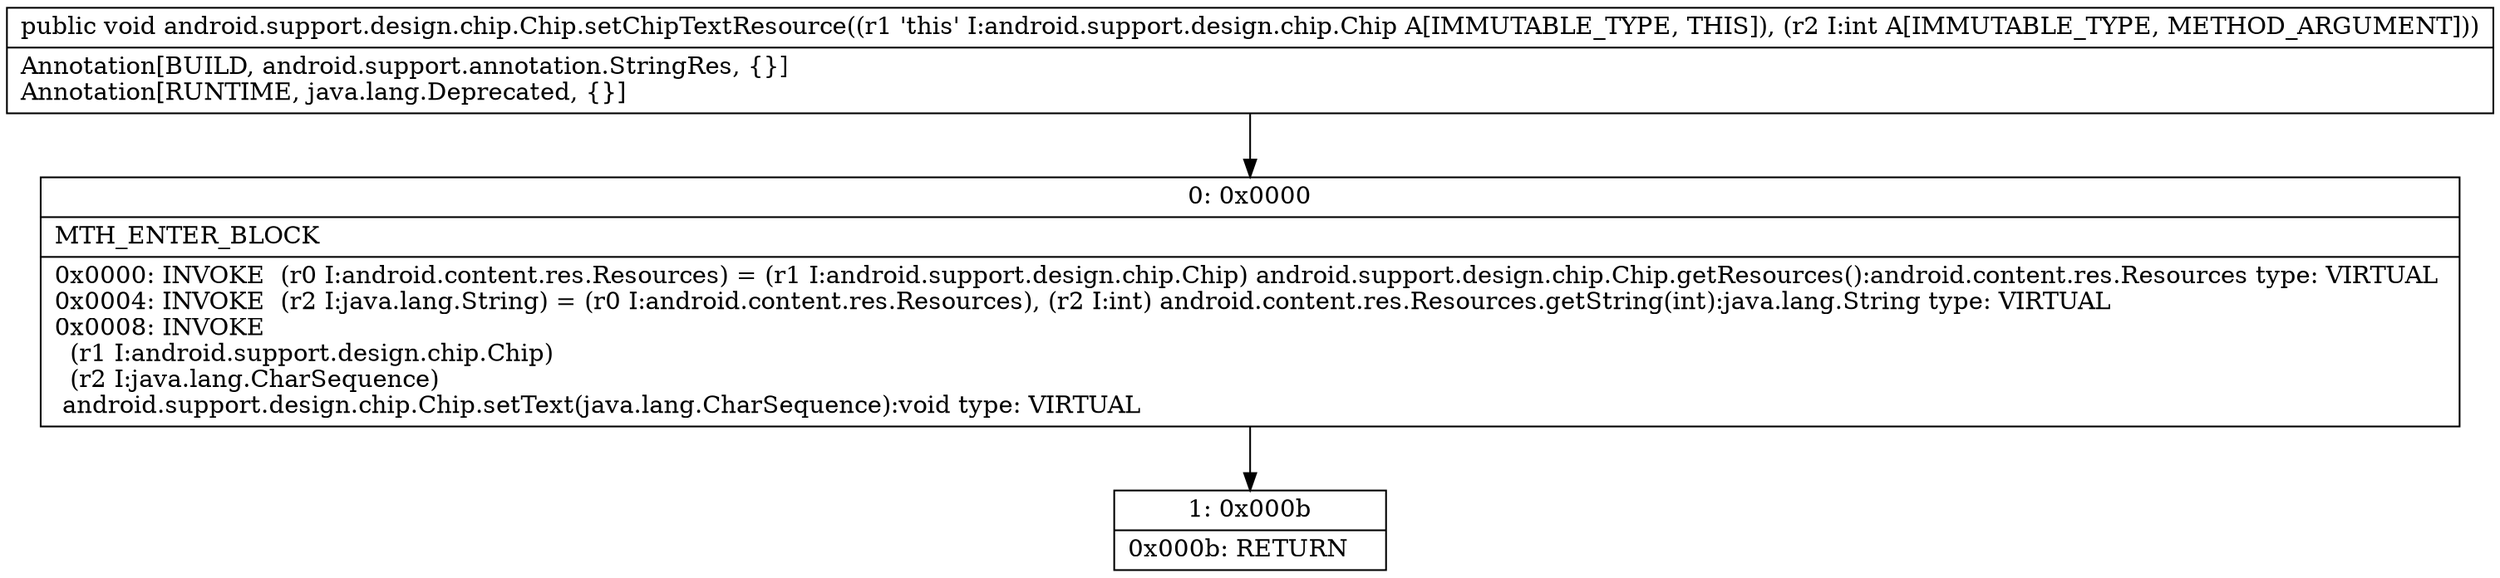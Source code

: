 digraph "CFG forandroid.support.design.chip.Chip.setChipTextResource(I)V" {
Node_0 [shape=record,label="{0\:\ 0x0000|MTH_ENTER_BLOCK\l|0x0000: INVOKE  (r0 I:android.content.res.Resources) = (r1 I:android.support.design.chip.Chip) android.support.design.chip.Chip.getResources():android.content.res.Resources type: VIRTUAL \l0x0004: INVOKE  (r2 I:java.lang.String) = (r0 I:android.content.res.Resources), (r2 I:int) android.content.res.Resources.getString(int):java.lang.String type: VIRTUAL \l0x0008: INVOKE  \l  (r1 I:android.support.design.chip.Chip)\l  (r2 I:java.lang.CharSequence)\l android.support.design.chip.Chip.setText(java.lang.CharSequence):void type: VIRTUAL \l}"];
Node_1 [shape=record,label="{1\:\ 0x000b|0x000b: RETURN   \l}"];
MethodNode[shape=record,label="{public void android.support.design.chip.Chip.setChipTextResource((r1 'this' I:android.support.design.chip.Chip A[IMMUTABLE_TYPE, THIS]), (r2 I:int A[IMMUTABLE_TYPE, METHOD_ARGUMENT]))  | Annotation[BUILD, android.support.annotation.StringRes, \{\}]\lAnnotation[RUNTIME, java.lang.Deprecated, \{\}]\l}"];
MethodNode -> Node_0;
Node_0 -> Node_1;
}

